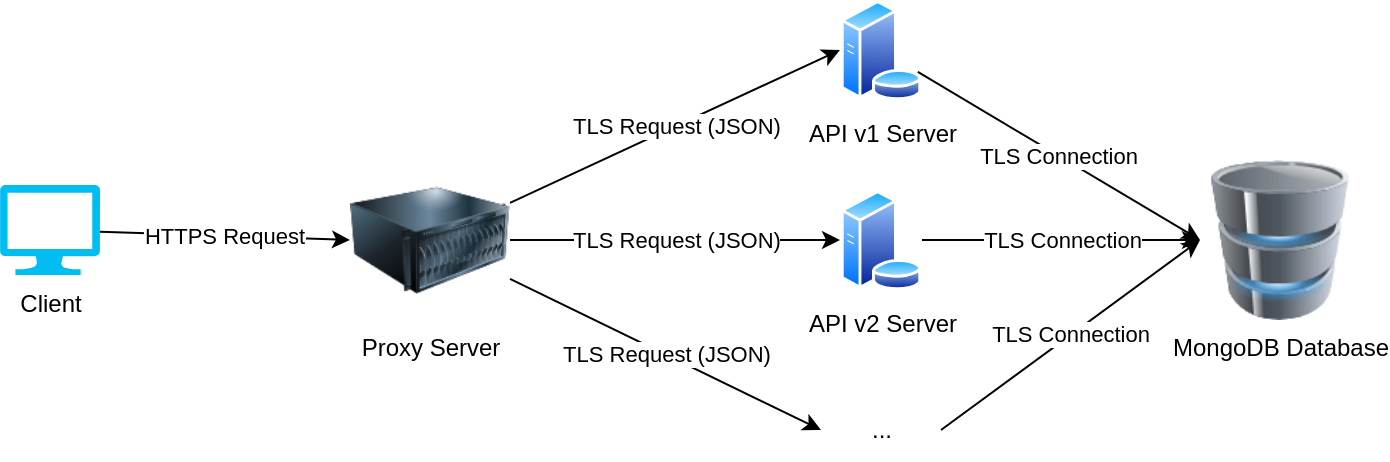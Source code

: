 <mxfile>
    <diagram id="zdeQTGbIATjgNxxbiPbU" name="Application's Architecture">
        <mxGraphModel dx="1068" dy="421" grid="1" gridSize="10" guides="1" tooltips="1" connect="1" arrows="1" fold="1" page="1" pageScale="1" pageWidth="850" pageHeight="1100" math="0" shadow="0">
            <root>
                <mxCell id="0"/>
                <mxCell id="1" parent="0"/>
                <mxCell id="4" value="HTTPS Request" style="edgeStyle=none;html=1;entryX=0;entryY=0.5;entryDx=0;entryDy=0;" edge="1" parent="1" source="2" target="3">
                    <mxGeometry relative="1" as="geometry"/>
                </mxCell>
                <mxCell id="2" value="Client" style="verticalLabelPosition=bottom;html=1;verticalAlign=top;align=center;strokeColor=none;fillColor=#00BEF2;shape=mxgraph.azure.computer;pointerEvents=1;" vertex="1" parent="1">
                    <mxGeometry x="85" y="362.5" width="50" height="45" as="geometry"/>
                </mxCell>
                <mxCell id="7" value="TLS Request (JSON)" style="edgeStyle=none;html=1;entryX=0;entryY=0.5;entryDx=0;entryDy=0;" edge="1" parent="1" source="3" target="6">
                    <mxGeometry relative="1" as="geometry"/>
                </mxCell>
                <mxCell id="10" value="TLS Request (JSON)" style="edgeStyle=none;html=1;entryX=0;entryY=0.5;entryDx=0;entryDy=0;" edge="1" parent="1" source="3" target="9">
                    <mxGeometry relative="1" as="geometry"/>
                </mxCell>
                <mxCell id="13" value="TLS Request (JSON)" style="edgeStyle=none;html=1;entryX=0;entryY=0.5;entryDx=0;entryDy=0;" edge="1" parent="1" source="3" target="12">
                    <mxGeometry relative="1" as="geometry"/>
                </mxCell>
                <mxCell id="3" value="Proxy Server" style="image;html=1;image=img/lib/clip_art/computers/Server_128x128.png" vertex="1" parent="1">
                    <mxGeometry x="260" y="350" width="80" height="80" as="geometry"/>
                </mxCell>
                <mxCell id="5" value="MongoDB Database" style="image;html=1;image=img/lib/clip_art/computers/Database_128x128.png" vertex="1" parent="1">
                    <mxGeometry x="685" y="350" width="80" height="80" as="geometry"/>
                </mxCell>
                <mxCell id="8" value="TLS Connection" style="edgeStyle=none;html=1;entryX=0;entryY=0.5;entryDx=0;entryDy=0;" edge="1" parent="1" source="6" target="5">
                    <mxGeometry relative="1" as="geometry"/>
                </mxCell>
                <mxCell id="6" value="API v1 Server" style="aspect=fixed;perimeter=ellipsePerimeter;html=1;align=center;shadow=0;dashed=0;spacingTop=3;image;image=img/lib/active_directory/database_server.svg;" vertex="1" parent="1">
                    <mxGeometry x="505" y="270" width="41" height="50" as="geometry"/>
                </mxCell>
                <mxCell id="11" value="TLS Connection" style="edgeStyle=none;html=1;entryX=0;entryY=0.5;entryDx=0;entryDy=0;" edge="1" parent="1" source="9" target="5">
                    <mxGeometry relative="1" as="geometry"/>
                </mxCell>
                <mxCell id="9" value="API v2 Server" style="aspect=fixed;perimeter=ellipsePerimeter;html=1;align=center;shadow=0;dashed=0;spacingTop=3;image;image=img/lib/active_directory/database_server.svg;" vertex="1" parent="1">
                    <mxGeometry x="505" y="365" width="41" height="50" as="geometry"/>
                </mxCell>
                <mxCell id="14" value="TLS Connection" style="edgeStyle=none;html=1;entryX=0;entryY=0.5;entryDx=0;entryDy=0;exitX=1;exitY=0.5;exitDx=0;exitDy=0;" edge="1" parent="1" source="12" target="5">
                    <mxGeometry relative="1" as="geometry"/>
                </mxCell>
                <mxCell id="12" value="..." style="text;html=1;strokeColor=none;fillColor=none;align=center;verticalAlign=middle;whiteSpace=wrap;rounded=0;" vertex="1" parent="1">
                    <mxGeometry x="495.5" y="470" width="60" height="30" as="geometry"/>
                </mxCell>
            </root>
        </mxGraphModel>
    </diagram>
    <diagram id="DfJgDdk50lekWYiQuf2P" name="Proxy Server's Behaviour">
        <mxGraphModel dx="890" dy="351" grid="1" gridSize="10" guides="1" tooltips="1" connect="1" arrows="1" fold="1" page="1" pageScale="1" pageWidth="850" pageHeight="1100" math="0" shadow="0">
            <root>
                <mxCell id="0"/>
                <mxCell id="1" parent="0"/>
                <mxCell id="tH8XNVJV97nOS5UXpl0x-3" value="&amp;lt;&amp;lt;static&amp;gt;&amp;gt;&lt;br&gt;setRunning()" style="edgeStyle=none;html=1;" edge="1" parent="1" source="tH8XNVJV97nOS5UXpl0x-1">
                    <mxGeometry relative="1" as="geometry">
                        <mxPoint x="370" y="160" as="targetPoint"/>
                    </mxGeometry>
                </mxCell>
                <mxCell id="tH8XNVJV97nOS5UXpl0x-8" value="&amp;lt;&amp;lt;static&amp;gt;&amp;gt;&lt;br&gt;start" style="edgeStyle=none;html=1;entryX=0.083;entryY=-0.008;entryDx=0;entryDy=0;entryPerimeter=0;" edge="1" parent="1" source="tH8XNVJV97nOS5UXpl0x-1" target="tH8XNVJV97nOS5UXpl0x-7">
                    <mxGeometry relative="1" as="geometry"/>
                </mxCell>
                <mxCell id="tH8XNVJV97nOS5UXpl0x-1" value="ChatServer" style="shape=umlLifeline;perimeter=lifelinePerimeter;whiteSpace=wrap;html=1;container=1;collapsible=0;recursiveResize=0;outlineConnect=0;" vertex="1" parent="1">
                    <mxGeometry x="120" y="80" width="100" height="300" as="geometry"/>
                </mxCell>
                <mxCell id="tH8XNVJV97nOS5UXpl0x-2" value="ServerState" style="shape=umlLifeline;perimeter=lifelinePerimeter;whiteSpace=wrap;html=1;container=1;collapsible=0;recursiveResize=0;outlineConnect=0;" vertex="1" parent="1">
                    <mxGeometry x="325" y="80" width="100" height="300" as="geometry"/>
                </mxCell>
                <mxCell id="tH8XNVJV97nOS5UXpl0x-6" value="" style="html=1;points=[];perimeter=orthogonalPerimeter;" vertex="1" parent="tH8XNVJV97nOS5UXpl0x-2">
                    <mxGeometry x="45" y="80" width="10" height="20" as="geometry"/>
                </mxCell>
                <mxCell id="tH8XNVJV97nOS5UXpl0x-4" value="ThreadPool" style="shape=umlLifeline;perimeter=lifelinePerimeter;whiteSpace=wrap;html=1;container=1;collapsible=0;recursiveResize=0;outlineConnect=0;" vertex="1" parent="1">
                    <mxGeometry x="530" y="80" width="100" height="300" as="geometry"/>
                </mxCell>
                <mxCell id="tH8XNVJV97nOS5UXpl0x-7" value="" style="html=1;points=[];perimeter=orthogonalPerimeter;" vertex="1" parent="tH8XNVJV97nOS5UXpl0x-4">
                    <mxGeometry x="45" y="120" width="10" height="20" as="geometry"/>
                </mxCell>
            </root>
        </mxGraphModel>
    </diagram>
</mxfile>